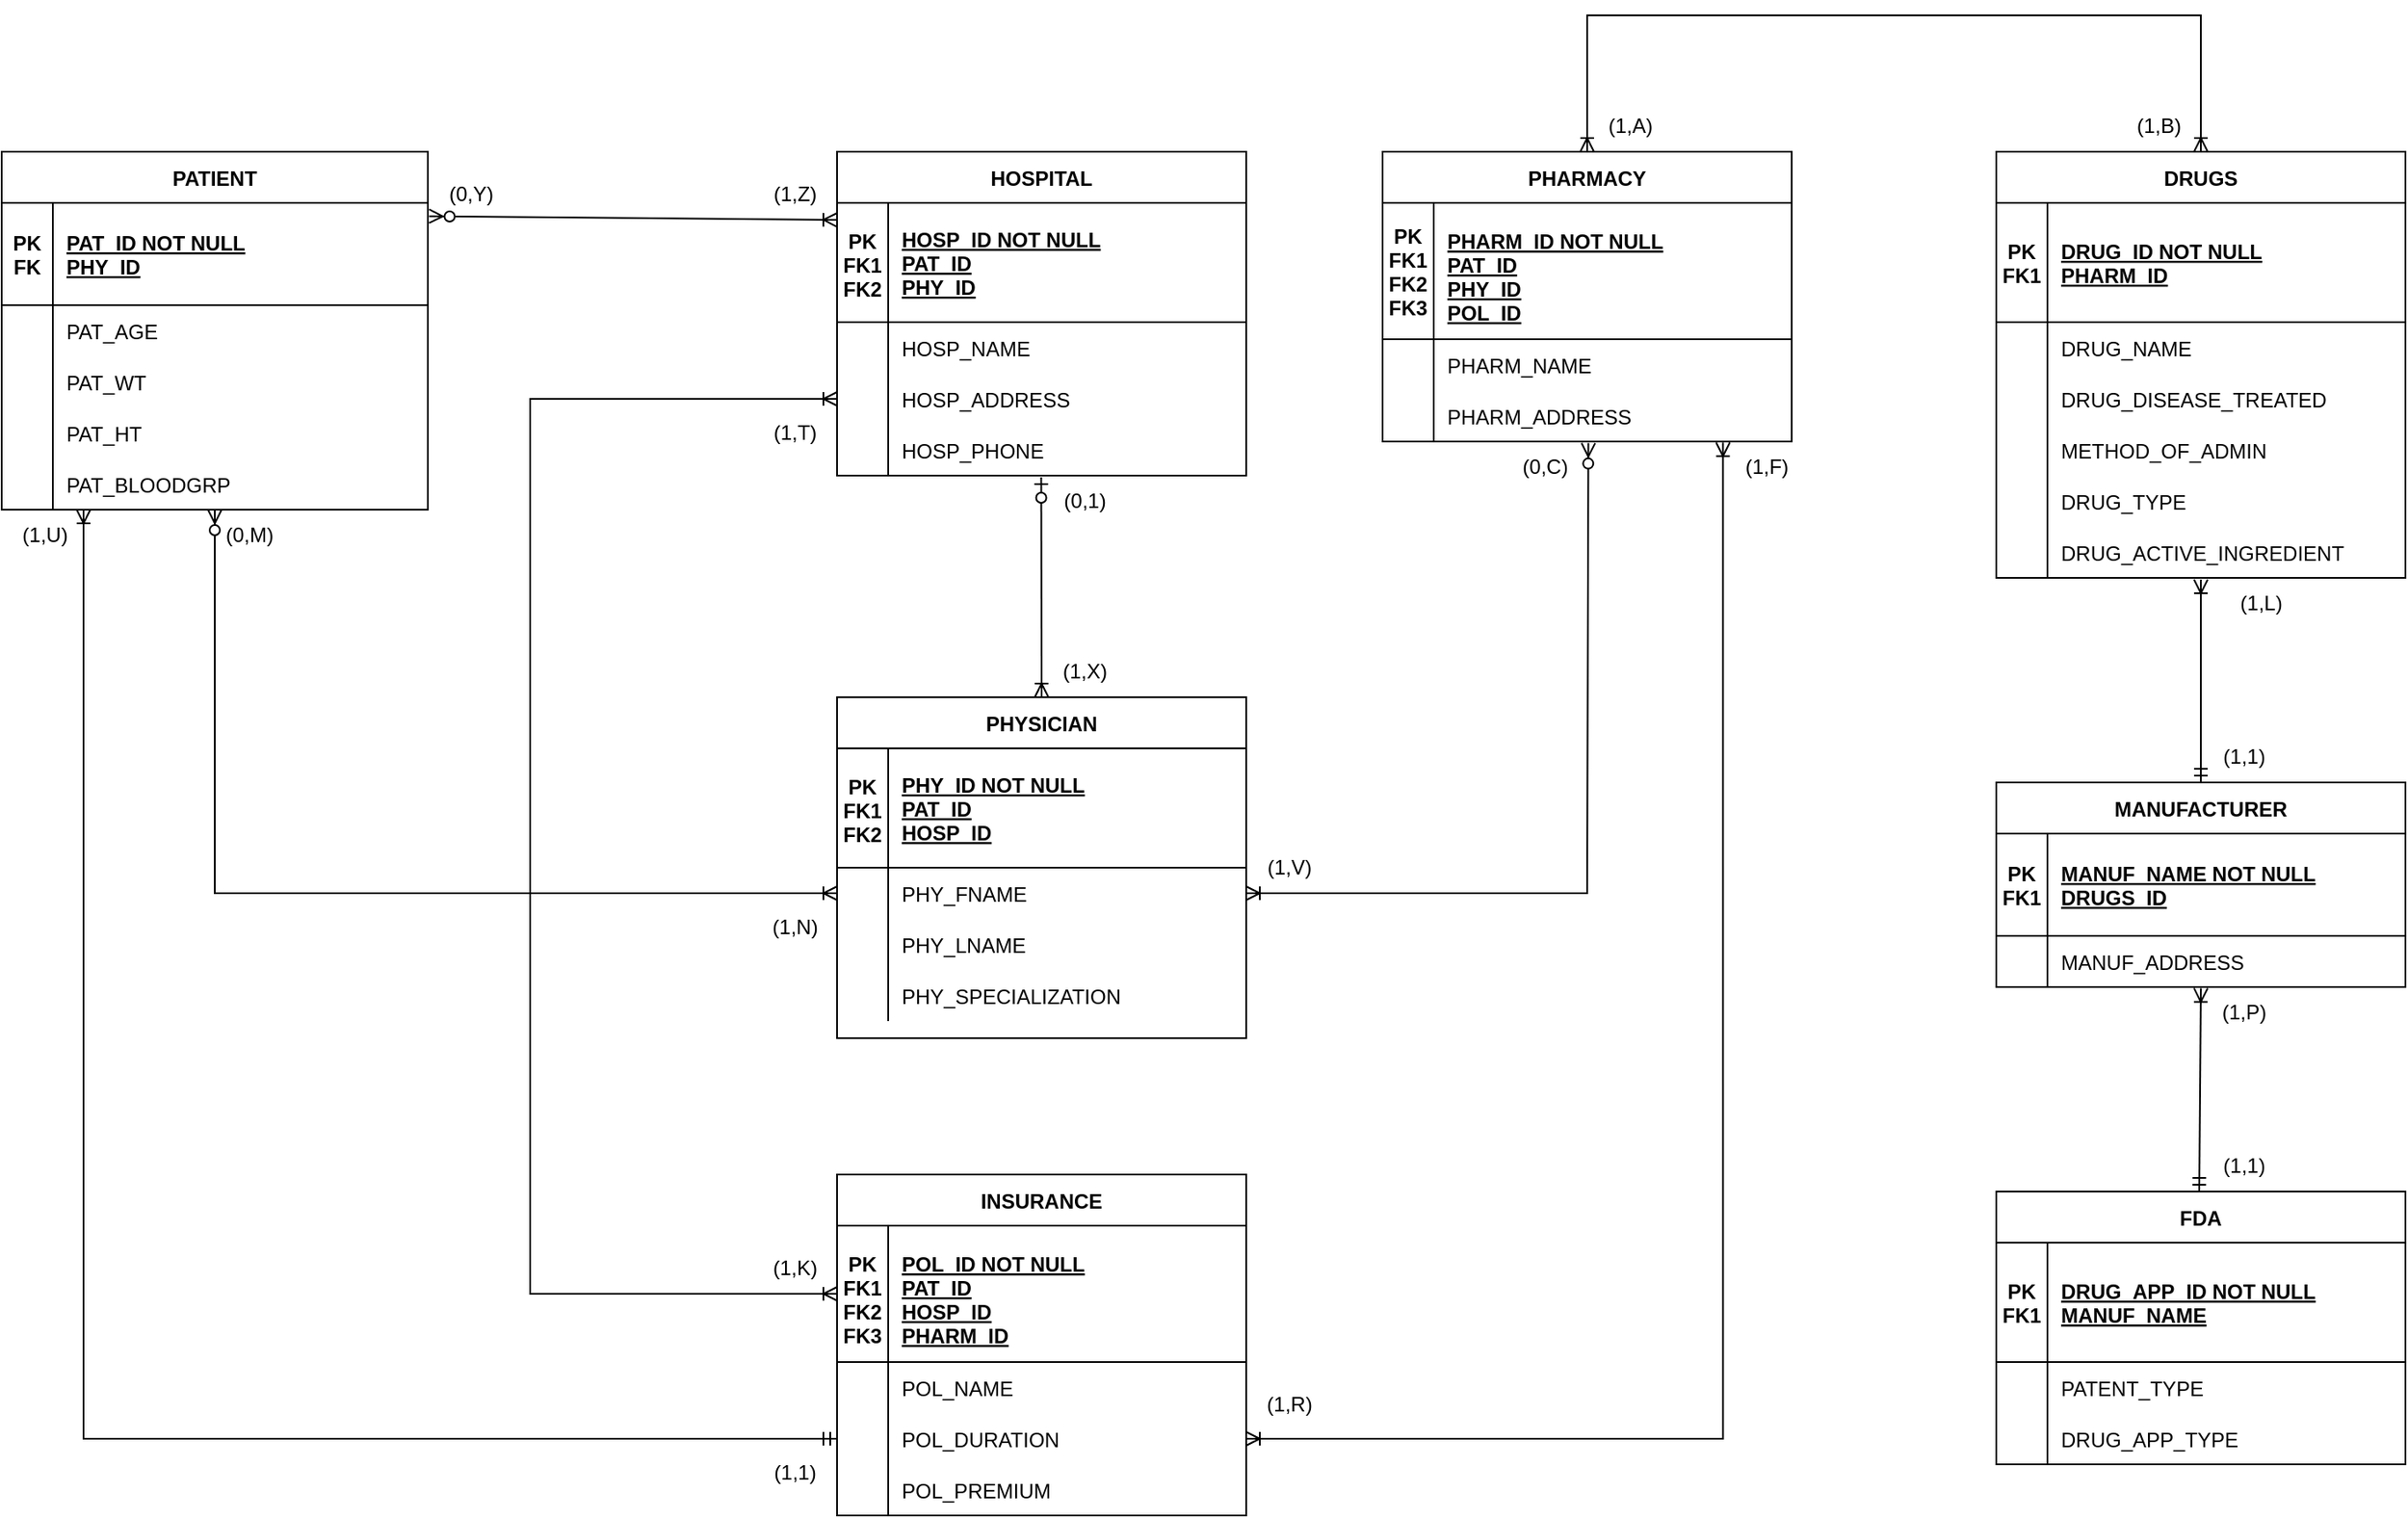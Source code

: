 <mxfile version="20.5.3" type="device"><diagram id="R2lEEEUBdFMjLlhIrx00" name="Page-1"><mxGraphModel dx="907" dy="853" grid="1" gridSize="10" guides="1" tooltips="1" connect="1" arrows="1" fold="1" page="0" pageScale="1" pageWidth="850" pageHeight="1100" math="0" shadow="0" extFonts="Permanent Marker^https://fonts.googleapis.com/css?family=Permanent+Marker"><root><mxCell id="0"/><mxCell id="1" parent="0"/><mxCell id="C-vyLk0tnHw3VtMMgP7b-2" value="PHYSICIAN" style="shape=table;startSize=30;container=1;collapsible=1;childLayout=tableLayout;fixedRows=1;rowLines=0;fontStyle=1;align=center;resizeLast=1;" parent="1" vertex="1"><mxGeometry x="600" y="400" width="240" height="200" as="geometry"/></mxCell><mxCell id="C-vyLk0tnHw3VtMMgP7b-3" value="" style="shape=partialRectangle;collapsible=0;dropTarget=0;pointerEvents=0;fillColor=none;points=[[0,0.5],[1,0.5]];portConstraint=eastwest;top=0;left=0;right=0;bottom=1;" parent="C-vyLk0tnHw3VtMMgP7b-2" vertex="1"><mxGeometry y="30" width="240" height="70" as="geometry"/></mxCell><mxCell id="C-vyLk0tnHw3VtMMgP7b-4" value="&#xA;PK&#xA;FK1&#xA;FK2&#xA;&#xA;" style="shape=partialRectangle;overflow=hidden;connectable=0;fillColor=none;top=0;left=0;bottom=0;right=0;fontStyle=1;" parent="C-vyLk0tnHw3VtMMgP7b-3" vertex="1"><mxGeometry width="30" height="70" as="geometry"><mxRectangle width="30" height="70" as="alternateBounds"/></mxGeometry></mxCell><mxCell id="C-vyLk0tnHw3VtMMgP7b-5" value="PHY_ID NOT NULL&#xA;PAT_ID&#xA;HOSP_ID" style="shape=partialRectangle;overflow=hidden;connectable=0;fillColor=none;top=0;left=0;bottom=0;right=0;align=left;spacingLeft=6;fontStyle=5;" parent="C-vyLk0tnHw3VtMMgP7b-3" vertex="1"><mxGeometry x="30" width="210" height="70" as="geometry"><mxRectangle width="210" height="70" as="alternateBounds"/></mxGeometry></mxCell><mxCell id="C-vyLk0tnHw3VtMMgP7b-6" value="" style="shape=partialRectangle;collapsible=0;dropTarget=0;pointerEvents=0;fillColor=none;points=[[0,0.5],[1,0.5]];portConstraint=eastwest;top=0;left=0;right=0;bottom=0;" parent="C-vyLk0tnHw3VtMMgP7b-2" vertex="1"><mxGeometry y="100" width="240" height="30" as="geometry"/></mxCell><mxCell id="C-vyLk0tnHw3VtMMgP7b-7" value="" style="shape=partialRectangle;overflow=hidden;connectable=0;fillColor=none;top=0;left=0;bottom=0;right=0;" parent="C-vyLk0tnHw3VtMMgP7b-6" vertex="1"><mxGeometry width="30" height="30" as="geometry"><mxRectangle width="30" height="30" as="alternateBounds"/></mxGeometry></mxCell><mxCell id="C-vyLk0tnHw3VtMMgP7b-8" value="PHY_FNAME" style="shape=partialRectangle;overflow=hidden;connectable=0;fillColor=none;top=0;left=0;bottom=0;right=0;align=left;spacingLeft=6;" parent="C-vyLk0tnHw3VtMMgP7b-6" vertex="1"><mxGeometry x="30" width="210" height="30" as="geometry"><mxRectangle width="210" height="30" as="alternateBounds"/></mxGeometry></mxCell><mxCell id="C-vyLk0tnHw3VtMMgP7b-9" value="" style="shape=partialRectangle;collapsible=0;dropTarget=0;pointerEvents=0;fillColor=none;points=[[0,0.5],[1,0.5]];portConstraint=eastwest;top=0;left=0;right=0;bottom=0;" parent="C-vyLk0tnHw3VtMMgP7b-2" vertex="1"><mxGeometry y="130" width="240" height="30" as="geometry"/></mxCell><mxCell id="C-vyLk0tnHw3VtMMgP7b-10" value="" style="shape=partialRectangle;overflow=hidden;connectable=0;fillColor=none;top=0;left=0;bottom=0;right=0;" parent="C-vyLk0tnHw3VtMMgP7b-9" vertex="1"><mxGeometry width="30" height="30" as="geometry"><mxRectangle width="30" height="30" as="alternateBounds"/></mxGeometry></mxCell><mxCell id="C-vyLk0tnHw3VtMMgP7b-11" value="PHY_LNAME" style="shape=partialRectangle;overflow=hidden;connectable=0;fillColor=none;top=0;left=0;bottom=0;right=0;align=left;spacingLeft=6;" parent="C-vyLk0tnHw3VtMMgP7b-9" vertex="1"><mxGeometry x="30" width="210" height="30" as="geometry"><mxRectangle width="210" height="30" as="alternateBounds"/></mxGeometry></mxCell><mxCell id="gRk83hS2BgvdMHqEXosV-10" value="" style="shape=partialRectangle;collapsible=0;dropTarget=0;pointerEvents=0;fillColor=none;points=[[0,0.5],[1,0.5]];portConstraint=eastwest;top=0;left=0;right=0;bottom=0;" parent="C-vyLk0tnHw3VtMMgP7b-2" vertex="1"><mxGeometry y="160" width="240" height="30" as="geometry"/></mxCell><mxCell id="gRk83hS2BgvdMHqEXosV-11" value="" style="shape=partialRectangle;overflow=hidden;connectable=0;fillColor=none;top=0;left=0;bottom=0;right=0;" parent="gRk83hS2BgvdMHqEXosV-10" vertex="1"><mxGeometry width="30" height="30" as="geometry"><mxRectangle width="30" height="30" as="alternateBounds"/></mxGeometry></mxCell><mxCell id="gRk83hS2BgvdMHqEXosV-12" value="PHY_SPECIALIZATION" style="shape=partialRectangle;overflow=hidden;connectable=0;fillColor=none;top=0;left=0;bottom=0;right=0;align=left;spacingLeft=6;" parent="gRk83hS2BgvdMHqEXosV-10" vertex="1"><mxGeometry x="30" width="210" height="30" as="geometry"><mxRectangle width="210" height="30" as="alternateBounds"/></mxGeometry></mxCell><mxCell id="C-vyLk0tnHw3VtMMgP7b-13" value="HOSPITAL" style="shape=table;startSize=30;container=1;collapsible=1;childLayout=tableLayout;fixedRows=1;rowLines=0;fontStyle=1;align=center;resizeLast=1;" parent="1" vertex="1"><mxGeometry x="600" y="80" width="240" height="190" as="geometry"/></mxCell><mxCell id="C-vyLk0tnHw3VtMMgP7b-14" value="" style="shape=partialRectangle;collapsible=0;dropTarget=0;pointerEvents=0;fillColor=none;points=[[0,0.5],[1,0.5]];portConstraint=eastwest;top=0;left=0;right=0;bottom=1;" parent="C-vyLk0tnHw3VtMMgP7b-13" vertex="1"><mxGeometry y="30" width="240" height="70" as="geometry"/></mxCell><mxCell id="C-vyLk0tnHw3VtMMgP7b-15" value="&#xA;PK&#xA;FK1&#xA;FK2&#xA;" style="shape=partialRectangle;overflow=hidden;connectable=0;fillColor=none;top=0;left=0;bottom=0;right=0;fontStyle=1;" parent="C-vyLk0tnHw3VtMMgP7b-14" vertex="1"><mxGeometry width="30" height="70" as="geometry"><mxRectangle width="30" height="70" as="alternateBounds"/></mxGeometry></mxCell><mxCell id="C-vyLk0tnHw3VtMMgP7b-16" value="HOSP_ID NOT NULL&#xA;PAT_ID&#xA;PHY_ID" style="shape=partialRectangle;overflow=hidden;connectable=0;fillColor=none;top=0;left=0;bottom=0;right=0;align=left;spacingLeft=6;fontStyle=5;" parent="C-vyLk0tnHw3VtMMgP7b-14" vertex="1"><mxGeometry x="30" width="210" height="70" as="geometry"><mxRectangle width="210" height="70" as="alternateBounds"/></mxGeometry></mxCell><mxCell id="C-vyLk0tnHw3VtMMgP7b-17" value="" style="shape=partialRectangle;collapsible=0;dropTarget=0;pointerEvents=0;fillColor=none;points=[[0,0.5],[1,0.5]];portConstraint=eastwest;top=0;left=0;right=0;bottom=0;" parent="C-vyLk0tnHw3VtMMgP7b-13" vertex="1"><mxGeometry y="100" width="240" height="30" as="geometry"/></mxCell><mxCell id="C-vyLk0tnHw3VtMMgP7b-18" value="" style="shape=partialRectangle;overflow=hidden;connectable=0;fillColor=none;top=0;left=0;bottom=0;right=0;" parent="C-vyLk0tnHw3VtMMgP7b-17" vertex="1"><mxGeometry width="30" height="30" as="geometry"><mxRectangle width="30" height="30" as="alternateBounds"/></mxGeometry></mxCell><mxCell id="C-vyLk0tnHw3VtMMgP7b-19" value="HOSP_NAME" style="shape=partialRectangle;overflow=hidden;connectable=0;fillColor=none;top=0;left=0;bottom=0;right=0;align=left;spacingLeft=6;" parent="C-vyLk0tnHw3VtMMgP7b-17" vertex="1"><mxGeometry x="30" width="210" height="30" as="geometry"><mxRectangle width="210" height="30" as="alternateBounds"/></mxGeometry></mxCell><mxCell id="C-vyLk0tnHw3VtMMgP7b-20" value="" style="shape=partialRectangle;collapsible=0;dropTarget=0;pointerEvents=0;fillColor=none;points=[[0,0.5],[1,0.5]];portConstraint=eastwest;top=0;left=0;right=0;bottom=0;" parent="C-vyLk0tnHw3VtMMgP7b-13" vertex="1"><mxGeometry y="130" width="240" height="30" as="geometry"/></mxCell><mxCell id="C-vyLk0tnHw3VtMMgP7b-21" value="" style="shape=partialRectangle;overflow=hidden;connectable=0;fillColor=none;top=0;left=0;bottom=0;right=0;" parent="C-vyLk0tnHw3VtMMgP7b-20" vertex="1"><mxGeometry width="30" height="30" as="geometry"><mxRectangle width="30" height="30" as="alternateBounds"/></mxGeometry></mxCell><mxCell id="C-vyLk0tnHw3VtMMgP7b-22" value="HOSP_ADDRESS" style="shape=partialRectangle;overflow=hidden;connectable=0;fillColor=none;top=0;left=0;bottom=0;right=0;align=left;spacingLeft=6;" parent="C-vyLk0tnHw3VtMMgP7b-20" vertex="1"><mxGeometry x="30" width="210" height="30" as="geometry"><mxRectangle width="210" height="30" as="alternateBounds"/></mxGeometry></mxCell><mxCell id="gRk83hS2BgvdMHqEXosV-14" value="" style="shape=partialRectangle;collapsible=0;dropTarget=0;pointerEvents=0;fillColor=none;points=[[0,0.5],[1,0.5]];portConstraint=eastwest;top=0;left=0;right=0;bottom=0;" parent="C-vyLk0tnHw3VtMMgP7b-13" vertex="1"><mxGeometry y="160" width="240" height="30" as="geometry"/></mxCell><mxCell id="gRk83hS2BgvdMHqEXosV-15" value="" style="shape=partialRectangle;overflow=hidden;connectable=0;fillColor=none;top=0;left=0;bottom=0;right=0;" parent="gRk83hS2BgvdMHqEXosV-14" vertex="1"><mxGeometry width="30" height="30" as="geometry"><mxRectangle width="30" height="30" as="alternateBounds"/></mxGeometry></mxCell><mxCell id="gRk83hS2BgvdMHqEXosV-16" value="HOSP_PHONE" style="shape=partialRectangle;overflow=hidden;connectable=0;fillColor=none;top=0;left=0;bottom=0;right=0;align=left;spacingLeft=6;" parent="gRk83hS2BgvdMHqEXosV-14" vertex="1"><mxGeometry x="30" width="210" height="30" as="geometry"><mxRectangle width="210" height="30" as="alternateBounds"/></mxGeometry></mxCell><mxCell id="C-vyLk0tnHw3VtMMgP7b-23" value="PATIENT" style="shape=table;startSize=30;container=1;collapsible=1;childLayout=tableLayout;fixedRows=1;rowLines=0;fontStyle=1;align=center;resizeLast=1;" parent="1" vertex="1"><mxGeometry x="110" y="80" width="250" height="210" as="geometry"/></mxCell><mxCell id="C-vyLk0tnHw3VtMMgP7b-24" value="" style="shape=partialRectangle;collapsible=0;dropTarget=0;pointerEvents=0;fillColor=none;points=[[0,0.5],[1,0.5]];portConstraint=eastwest;top=0;left=0;right=0;bottom=1;" parent="C-vyLk0tnHw3VtMMgP7b-23" vertex="1"><mxGeometry y="30" width="250" height="60" as="geometry"/></mxCell><mxCell id="C-vyLk0tnHw3VtMMgP7b-25" value="&#xA;PK&#xA;FK&#xA;" style="shape=partialRectangle;overflow=hidden;connectable=0;fillColor=none;top=0;left=0;bottom=0;right=0;fontStyle=1;" parent="C-vyLk0tnHw3VtMMgP7b-24" vertex="1"><mxGeometry width="30" height="60" as="geometry"><mxRectangle width="30" height="60" as="alternateBounds"/></mxGeometry></mxCell><mxCell id="C-vyLk0tnHw3VtMMgP7b-26" value="PAT_ID NOT NULL&#xA;PHY_ID" style="shape=partialRectangle;overflow=hidden;connectable=0;fillColor=none;top=0;left=0;bottom=0;right=0;align=left;spacingLeft=6;fontStyle=5;" parent="C-vyLk0tnHw3VtMMgP7b-24" vertex="1"><mxGeometry x="30" width="220" height="60" as="geometry"><mxRectangle width="220" height="60" as="alternateBounds"/></mxGeometry></mxCell><mxCell id="C-vyLk0tnHw3VtMMgP7b-27" value="" style="shape=partialRectangle;collapsible=0;dropTarget=0;pointerEvents=0;fillColor=none;points=[[0,0.5],[1,0.5]];portConstraint=eastwest;top=0;left=0;right=0;bottom=0;" parent="C-vyLk0tnHw3VtMMgP7b-23" vertex="1"><mxGeometry y="90" width="250" height="30" as="geometry"/></mxCell><mxCell id="C-vyLk0tnHw3VtMMgP7b-28" value="" style="shape=partialRectangle;overflow=hidden;connectable=0;fillColor=none;top=0;left=0;bottom=0;right=0;" parent="C-vyLk0tnHw3VtMMgP7b-27" vertex="1"><mxGeometry width="30" height="30" as="geometry"><mxRectangle width="30" height="30" as="alternateBounds"/></mxGeometry></mxCell><mxCell id="C-vyLk0tnHw3VtMMgP7b-29" value="PAT_AGE" style="shape=partialRectangle;overflow=hidden;connectable=0;fillColor=none;top=0;left=0;bottom=0;right=0;align=left;spacingLeft=6;" parent="C-vyLk0tnHw3VtMMgP7b-27" vertex="1"><mxGeometry x="30" width="220" height="30" as="geometry"><mxRectangle width="220" height="30" as="alternateBounds"/></mxGeometry></mxCell><mxCell id="gRk83hS2BgvdMHqEXosV-1" value="" style="shape=partialRectangle;collapsible=0;dropTarget=0;pointerEvents=0;fillColor=none;points=[[0,0.5],[1,0.5]];portConstraint=eastwest;top=0;left=0;right=0;bottom=0;" parent="C-vyLk0tnHw3VtMMgP7b-23" vertex="1"><mxGeometry y="120" width="250" height="30" as="geometry"/></mxCell><mxCell id="gRk83hS2BgvdMHqEXosV-2" value="" style="shape=partialRectangle;overflow=hidden;connectable=0;fillColor=none;top=0;left=0;bottom=0;right=0;" parent="gRk83hS2BgvdMHqEXosV-1" vertex="1"><mxGeometry width="30" height="30" as="geometry"><mxRectangle width="30" height="30" as="alternateBounds"/></mxGeometry></mxCell><mxCell id="gRk83hS2BgvdMHqEXosV-3" value="PAT_WT" style="shape=partialRectangle;overflow=hidden;connectable=0;fillColor=none;top=0;left=0;bottom=0;right=0;align=left;spacingLeft=6;" parent="gRk83hS2BgvdMHqEXosV-1" vertex="1"><mxGeometry x="30" width="220" height="30" as="geometry"><mxRectangle width="220" height="30" as="alternateBounds"/></mxGeometry></mxCell><mxCell id="gRk83hS2BgvdMHqEXosV-4" value="" style="shape=partialRectangle;collapsible=0;dropTarget=0;pointerEvents=0;fillColor=none;points=[[0,0.5],[1,0.5]];portConstraint=eastwest;top=0;left=0;right=0;bottom=0;" parent="C-vyLk0tnHw3VtMMgP7b-23" vertex="1"><mxGeometry y="150" width="250" height="30" as="geometry"/></mxCell><mxCell id="gRk83hS2BgvdMHqEXosV-5" value="" style="shape=partialRectangle;overflow=hidden;connectable=0;fillColor=none;top=0;left=0;bottom=0;right=0;" parent="gRk83hS2BgvdMHqEXosV-4" vertex="1"><mxGeometry width="30" height="30" as="geometry"><mxRectangle width="30" height="30" as="alternateBounds"/></mxGeometry></mxCell><mxCell id="gRk83hS2BgvdMHqEXosV-6" value="PAT_HT" style="shape=partialRectangle;overflow=hidden;connectable=0;fillColor=none;top=0;left=0;bottom=0;right=0;align=left;spacingLeft=6;" parent="gRk83hS2BgvdMHqEXosV-4" vertex="1"><mxGeometry x="30" width="220" height="30" as="geometry"><mxRectangle width="220" height="30" as="alternateBounds"/></mxGeometry></mxCell><mxCell id="gRk83hS2BgvdMHqEXosV-7" value="" style="shape=partialRectangle;collapsible=0;dropTarget=0;pointerEvents=0;fillColor=none;points=[[0,0.5],[1,0.5]];portConstraint=eastwest;top=0;left=0;right=0;bottom=0;" parent="C-vyLk0tnHw3VtMMgP7b-23" vertex="1"><mxGeometry y="180" width="250" height="30" as="geometry"/></mxCell><mxCell id="gRk83hS2BgvdMHqEXosV-8" value="" style="shape=partialRectangle;overflow=hidden;connectable=0;fillColor=none;top=0;left=0;bottom=0;right=0;" parent="gRk83hS2BgvdMHqEXosV-7" vertex="1"><mxGeometry width="30" height="30" as="geometry"><mxRectangle width="30" height="30" as="alternateBounds"/></mxGeometry></mxCell><mxCell id="gRk83hS2BgvdMHqEXosV-9" value="PAT_BLOODGRP" style="shape=partialRectangle;overflow=hidden;connectable=0;fillColor=none;top=0;left=0;bottom=0;right=0;align=left;spacingLeft=6;" parent="gRk83hS2BgvdMHqEXosV-7" vertex="1"><mxGeometry x="30" width="220" height="30" as="geometry"><mxRectangle width="220" height="30" as="alternateBounds"/></mxGeometry></mxCell><mxCell id="gRk83hS2BgvdMHqEXosV-17" value="" style="edgeStyle=orthogonalEdgeStyle;fontSize=12;html=1;endArrow=ERoneToMany;startArrow=ERzeroToMany;rounded=0;entryX=0;entryY=0.5;entryDx=0;entryDy=0;exitX=0.5;exitY=1;exitDx=0;exitDy=0;" parent="1" source="C-vyLk0tnHw3VtMMgP7b-23" target="C-vyLk0tnHw3VtMMgP7b-6" edge="1"><mxGeometry width="100" height="100" relative="1" as="geometry"><mxPoint x="380" y="560" as="sourcePoint"/><mxPoint x="420" y="420" as="targetPoint"/><Array as="points"><mxPoint x="235" y="515"/></Array></mxGeometry></mxCell><mxCell id="gRk83hS2BgvdMHqEXosV-18" value="(0,M)" style="text;html=1;align=center;verticalAlign=middle;resizable=0;points=[];autosize=1;strokeColor=none;fillColor=none;" parent="1" vertex="1"><mxGeometry x="230" y="290" width="50" height="30" as="geometry"/></mxCell><mxCell id="gRk83hS2BgvdMHqEXosV-19" value="(1,N)" style="text;html=1;align=center;verticalAlign=middle;resizable=0;points=[];autosize=1;strokeColor=none;fillColor=none;" parent="1" vertex="1"><mxGeometry x="550" y="520" width="50" height="30" as="geometry"/></mxCell><mxCell id="gRk83hS2BgvdMHqEXosV-21" value="" style="fontSize=12;html=1;endArrow=ERoneToMany;startArrow=ERzeroToOne;rounded=0;entryX=0.5;entryY=0;entryDx=0;entryDy=0;exitX=0.499;exitY=1.033;exitDx=0;exitDy=0;exitPerimeter=0;" parent="1" source="gRk83hS2BgvdMHqEXosV-14" target="C-vyLk0tnHw3VtMMgP7b-2" edge="1"><mxGeometry width="100" height="100" relative="1" as="geometry"><mxPoint x="600" y="290" as="sourcePoint"/><mxPoint x="770" y="290" as="targetPoint"/></mxGeometry></mxCell><mxCell id="gRk83hS2BgvdMHqEXosV-22" value="(0,1)" style="text;html=1;align=center;verticalAlign=middle;resizable=0;points=[];autosize=1;strokeColor=none;fillColor=none;" parent="1" vertex="1"><mxGeometry x="720" y="270" width="50" height="30" as="geometry"/></mxCell><mxCell id="gRk83hS2BgvdMHqEXosV-23" value="(1,X)" style="text;html=1;align=center;verticalAlign=middle;resizable=0;points=[];autosize=1;strokeColor=none;fillColor=none;" parent="1" vertex="1"><mxGeometry x="720" y="370" width="50" height="30" as="geometry"/></mxCell><mxCell id="gRk83hS2BgvdMHqEXosV-24" value="" style="fontSize=12;html=1;endArrow=ERoneToMany;startArrow=ERzeroToMany;rounded=0;exitX=1.003;exitY=0.131;exitDx=0;exitDy=0;entryX=0;entryY=0.143;entryDx=0;entryDy=0;entryPerimeter=0;exitPerimeter=0;" parent="1" source="C-vyLk0tnHw3VtMMgP7b-24" target="C-vyLk0tnHw3VtMMgP7b-14" edge="1"><mxGeometry width="100" height="100" relative="1" as="geometry"><mxPoint x="400" y="60" as="sourcePoint"/><mxPoint x="640" y="390" as="targetPoint"/></mxGeometry></mxCell><mxCell id="gRk83hS2BgvdMHqEXosV-25" value="(0,Y)" style="text;html=1;align=center;verticalAlign=middle;resizable=0;points=[];autosize=1;strokeColor=none;fillColor=none;" parent="1" vertex="1"><mxGeometry x="360" y="90" width="50" height="30" as="geometry"/></mxCell><mxCell id="gRk83hS2BgvdMHqEXosV-26" value="(1,Z)" style="text;html=1;align=center;verticalAlign=middle;resizable=0;points=[];autosize=1;strokeColor=none;fillColor=none;" parent="1" vertex="1"><mxGeometry x="550" y="90" width="50" height="30" as="geometry"/></mxCell><mxCell id="gRk83hS2BgvdMHqEXosV-30" value="PHARMACY" style="shape=table;startSize=30;container=1;collapsible=1;childLayout=tableLayout;fixedRows=1;rowLines=0;fontStyle=1;align=center;resizeLast=1;" parent="1" vertex="1"><mxGeometry x="920" y="80" width="240" height="170" as="geometry"/></mxCell><mxCell id="gRk83hS2BgvdMHqEXosV-31" value="" style="shape=partialRectangle;collapsible=0;dropTarget=0;pointerEvents=0;fillColor=none;points=[[0,0.5],[1,0.5]];portConstraint=eastwest;top=0;left=0;right=0;bottom=1;" parent="gRk83hS2BgvdMHqEXosV-30" vertex="1"><mxGeometry y="30" width="240" height="80" as="geometry"/></mxCell><mxCell id="gRk83hS2BgvdMHqEXosV-32" value="PK&#xA;FK1&#xA;FK2&#xA;FK3" style="shape=partialRectangle;overflow=hidden;connectable=0;fillColor=none;top=0;left=0;bottom=0;right=0;fontStyle=1;" parent="gRk83hS2BgvdMHqEXosV-31" vertex="1"><mxGeometry width="30" height="80" as="geometry"><mxRectangle width="30" height="80" as="alternateBounds"/></mxGeometry></mxCell><mxCell id="gRk83hS2BgvdMHqEXosV-33" value="&#xA;PHARM_ID NOT NULL&#xA;PAT_ID&#xA;PHY_ID&#xA;POL_ID&#xA;" style="shape=partialRectangle;overflow=hidden;connectable=0;fillColor=none;top=0;left=0;bottom=0;right=0;align=left;spacingLeft=6;fontStyle=5;" parent="gRk83hS2BgvdMHqEXosV-31" vertex="1"><mxGeometry x="30" width="210" height="80" as="geometry"><mxRectangle width="210" height="80" as="alternateBounds"/></mxGeometry></mxCell><mxCell id="gRk83hS2BgvdMHqEXosV-34" value="" style="shape=partialRectangle;collapsible=0;dropTarget=0;pointerEvents=0;fillColor=none;points=[[0,0.5],[1,0.5]];portConstraint=eastwest;top=0;left=0;right=0;bottom=0;" parent="gRk83hS2BgvdMHqEXosV-30" vertex="1"><mxGeometry y="110" width="240" height="30" as="geometry"/></mxCell><mxCell id="gRk83hS2BgvdMHqEXosV-35" value="" style="shape=partialRectangle;overflow=hidden;connectable=0;fillColor=none;top=0;left=0;bottom=0;right=0;" parent="gRk83hS2BgvdMHqEXosV-34" vertex="1"><mxGeometry width="30" height="30" as="geometry"><mxRectangle width="30" height="30" as="alternateBounds"/></mxGeometry></mxCell><mxCell id="gRk83hS2BgvdMHqEXosV-36" value="PHARM_NAME" style="shape=partialRectangle;overflow=hidden;connectable=0;fillColor=none;top=0;left=0;bottom=0;right=0;align=left;spacingLeft=6;" parent="gRk83hS2BgvdMHqEXosV-34" vertex="1"><mxGeometry x="30" width="210" height="30" as="geometry"><mxRectangle width="210" height="30" as="alternateBounds"/></mxGeometry></mxCell><mxCell id="gRk83hS2BgvdMHqEXosV-37" value="" style="shape=partialRectangle;collapsible=0;dropTarget=0;pointerEvents=0;fillColor=none;points=[[0,0.5],[1,0.5]];portConstraint=eastwest;top=0;left=0;right=0;bottom=0;" parent="gRk83hS2BgvdMHqEXosV-30" vertex="1"><mxGeometry y="140" width="240" height="30" as="geometry"/></mxCell><mxCell id="gRk83hS2BgvdMHqEXosV-38" value="" style="shape=partialRectangle;overflow=hidden;connectable=0;fillColor=none;top=0;left=0;bottom=0;right=0;" parent="gRk83hS2BgvdMHqEXosV-37" vertex="1"><mxGeometry width="30" height="30" as="geometry"><mxRectangle width="30" height="30" as="alternateBounds"/></mxGeometry></mxCell><mxCell id="gRk83hS2BgvdMHqEXosV-39" value="PHARM_ADDRESS" style="shape=partialRectangle;overflow=hidden;connectable=0;fillColor=none;top=0;left=0;bottom=0;right=0;align=left;spacingLeft=6;" parent="gRk83hS2BgvdMHqEXosV-37" vertex="1"><mxGeometry x="30" width="210" height="30" as="geometry"><mxRectangle width="210" height="30" as="alternateBounds"/></mxGeometry></mxCell><mxCell id="gRk83hS2BgvdMHqEXosV-45" value="" style="fontSize=12;html=1;endArrow=ERoneToMany;startArrow=ERzeroToMany;rounded=0;edgeStyle=orthogonalEdgeStyle;exitX=0.503;exitY=1.031;exitDx=0;exitDy=0;exitPerimeter=0;" parent="1" source="gRk83hS2BgvdMHqEXosV-37" target="C-vyLk0tnHw3VtMMgP7b-6" edge="1"><mxGeometry width="100" height="100" relative="1" as="geometry"><mxPoint x="1020" y="320" as="sourcePoint"/><mxPoint x="1160" y="500" as="targetPoint"/><Array as="points"><mxPoint x="1041" y="254"/><mxPoint x="1040" y="254"/><mxPoint x="1040" y="515"/></Array></mxGeometry></mxCell><mxCell id="gRk83hS2BgvdMHqEXosV-46" value="DRUGS" style="shape=table;startSize=30;container=1;collapsible=1;childLayout=tableLayout;fixedRows=1;rowLines=0;fontStyle=1;align=center;resizeLast=1;" parent="1" vertex="1"><mxGeometry x="1280" y="80" width="240" height="250" as="geometry"/></mxCell><mxCell id="gRk83hS2BgvdMHqEXosV-47" value="" style="shape=partialRectangle;collapsible=0;dropTarget=0;pointerEvents=0;fillColor=none;points=[[0,0.5],[1,0.5]];portConstraint=eastwest;top=0;left=0;right=0;bottom=1;" parent="gRk83hS2BgvdMHqEXosV-46" vertex="1"><mxGeometry y="30" width="240" height="70" as="geometry"/></mxCell><mxCell id="gRk83hS2BgvdMHqEXosV-48" value="PK&#xA;FK1" style="shape=partialRectangle;overflow=hidden;connectable=0;fillColor=none;top=0;left=0;bottom=0;right=0;fontStyle=1;" parent="gRk83hS2BgvdMHqEXosV-47" vertex="1"><mxGeometry width="30" height="70" as="geometry"><mxRectangle width="30" height="70" as="alternateBounds"/></mxGeometry></mxCell><mxCell id="gRk83hS2BgvdMHqEXosV-49" value="DRUG_ID NOT NULL&#xA;PHARM_ID" style="shape=partialRectangle;overflow=hidden;connectable=0;fillColor=none;top=0;left=0;bottom=0;right=0;align=left;spacingLeft=6;fontStyle=5;" parent="gRk83hS2BgvdMHqEXosV-47" vertex="1"><mxGeometry x="30" width="210" height="70" as="geometry"><mxRectangle width="210" height="70" as="alternateBounds"/></mxGeometry></mxCell><mxCell id="gRk83hS2BgvdMHqEXosV-50" value="" style="shape=partialRectangle;collapsible=0;dropTarget=0;pointerEvents=0;fillColor=none;points=[[0,0.5],[1,0.5]];portConstraint=eastwest;top=0;left=0;right=0;bottom=0;" parent="gRk83hS2BgvdMHqEXosV-46" vertex="1"><mxGeometry y="100" width="240" height="30" as="geometry"/></mxCell><mxCell id="gRk83hS2BgvdMHqEXosV-51" value="" style="shape=partialRectangle;overflow=hidden;connectable=0;fillColor=none;top=0;left=0;bottom=0;right=0;" parent="gRk83hS2BgvdMHqEXosV-50" vertex="1"><mxGeometry width="30" height="30" as="geometry"><mxRectangle width="30" height="30" as="alternateBounds"/></mxGeometry></mxCell><mxCell id="gRk83hS2BgvdMHqEXosV-52" value="DRUG_NAME" style="shape=partialRectangle;overflow=hidden;connectable=0;fillColor=none;top=0;left=0;bottom=0;right=0;align=left;spacingLeft=6;" parent="gRk83hS2BgvdMHqEXosV-50" vertex="1"><mxGeometry x="30" width="210" height="30" as="geometry"><mxRectangle width="210" height="30" as="alternateBounds"/></mxGeometry></mxCell><mxCell id="gRk83hS2BgvdMHqEXosV-53" value="" style="shape=partialRectangle;collapsible=0;dropTarget=0;pointerEvents=0;fillColor=none;points=[[0,0.5],[1,0.5]];portConstraint=eastwest;top=0;left=0;right=0;bottom=0;" parent="gRk83hS2BgvdMHqEXosV-46" vertex="1"><mxGeometry y="130" width="240" height="30" as="geometry"/></mxCell><mxCell id="gRk83hS2BgvdMHqEXosV-54" value="" style="shape=partialRectangle;overflow=hidden;connectable=0;fillColor=none;top=0;left=0;bottom=0;right=0;" parent="gRk83hS2BgvdMHqEXosV-53" vertex="1"><mxGeometry width="30" height="30" as="geometry"><mxRectangle width="30" height="30" as="alternateBounds"/></mxGeometry></mxCell><mxCell id="gRk83hS2BgvdMHqEXosV-55" value="DRUG_DISEASE_TREATED" style="shape=partialRectangle;overflow=hidden;connectable=0;fillColor=none;top=0;left=0;bottom=0;right=0;align=left;spacingLeft=6;" parent="gRk83hS2BgvdMHqEXosV-53" vertex="1"><mxGeometry x="30" width="210" height="30" as="geometry"><mxRectangle width="210" height="30" as="alternateBounds"/></mxGeometry></mxCell><mxCell id="Lo6Yuoh3aPgxVqb3EkDR-1" value="" style="shape=partialRectangle;collapsible=0;dropTarget=0;pointerEvents=0;fillColor=none;points=[[0,0.5],[1,0.5]];portConstraint=eastwest;top=0;left=0;right=0;bottom=0;" parent="gRk83hS2BgvdMHqEXosV-46" vertex="1"><mxGeometry y="160" width="240" height="30" as="geometry"/></mxCell><mxCell id="Lo6Yuoh3aPgxVqb3EkDR-2" value="" style="shape=partialRectangle;overflow=hidden;connectable=0;fillColor=none;top=0;left=0;bottom=0;right=0;" parent="Lo6Yuoh3aPgxVqb3EkDR-1" vertex="1"><mxGeometry width="30" height="30" as="geometry"><mxRectangle width="30" height="30" as="alternateBounds"/></mxGeometry></mxCell><mxCell id="Lo6Yuoh3aPgxVqb3EkDR-3" value="METHOD_OF_ADMIN" style="shape=partialRectangle;overflow=hidden;connectable=0;fillColor=none;top=0;left=0;bottom=0;right=0;align=left;spacingLeft=6;" parent="Lo6Yuoh3aPgxVqb3EkDR-1" vertex="1"><mxGeometry x="30" width="210" height="30" as="geometry"><mxRectangle width="210" height="30" as="alternateBounds"/></mxGeometry></mxCell><mxCell id="Lo6Yuoh3aPgxVqb3EkDR-4" value="" style="shape=partialRectangle;collapsible=0;dropTarget=0;pointerEvents=0;fillColor=none;points=[[0,0.5],[1,0.5]];portConstraint=eastwest;top=0;left=0;right=0;bottom=0;" parent="gRk83hS2BgvdMHqEXosV-46" vertex="1"><mxGeometry y="190" width="240" height="30" as="geometry"/></mxCell><mxCell id="Lo6Yuoh3aPgxVqb3EkDR-5" value="" style="shape=partialRectangle;overflow=hidden;connectable=0;fillColor=none;top=0;left=0;bottom=0;right=0;" parent="Lo6Yuoh3aPgxVqb3EkDR-4" vertex="1"><mxGeometry width="30" height="30" as="geometry"><mxRectangle width="30" height="30" as="alternateBounds"/></mxGeometry></mxCell><mxCell id="Lo6Yuoh3aPgxVqb3EkDR-6" value="DRUG_TYPE" style="shape=partialRectangle;overflow=hidden;connectable=0;fillColor=none;top=0;left=0;bottom=0;right=0;align=left;spacingLeft=6;" parent="Lo6Yuoh3aPgxVqb3EkDR-4" vertex="1"><mxGeometry x="30" width="210" height="30" as="geometry"><mxRectangle width="210" height="30" as="alternateBounds"/></mxGeometry></mxCell><mxCell id="Lo6Yuoh3aPgxVqb3EkDR-7" value="" style="shape=partialRectangle;collapsible=0;dropTarget=0;pointerEvents=0;fillColor=none;points=[[0,0.5],[1,0.5]];portConstraint=eastwest;top=0;left=0;right=0;bottom=0;" parent="gRk83hS2BgvdMHqEXosV-46" vertex="1"><mxGeometry y="220" width="240" height="30" as="geometry"/></mxCell><mxCell id="Lo6Yuoh3aPgxVqb3EkDR-8" value="" style="shape=partialRectangle;overflow=hidden;connectable=0;fillColor=none;top=0;left=0;bottom=0;right=0;" parent="Lo6Yuoh3aPgxVqb3EkDR-7" vertex="1"><mxGeometry width="30" height="30" as="geometry"><mxRectangle width="30" height="30" as="alternateBounds"/></mxGeometry></mxCell><mxCell id="Lo6Yuoh3aPgxVqb3EkDR-9" value="DRUG_ACTIVE_INGREDIENT" style="shape=partialRectangle;overflow=hidden;connectable=0;fillColor=none;top=0;left=0;bottom=0;right=0;align=left;spacingLeft=6;" parent="Lo6Yuoh3aPgxVqb3EkDR-7" vertex="1"><mxGeometry x="30" width="210" height="30" as="geometry"><mxRectangle width="210" height="30" as="alternateBounds"/></mxGeometry></mxCell><mxCell id="gRk83hS2BgvdMHqEXosV-57" value="" style="edgeStyle=orthogonalEdgeStyle;fontSize=12;html=1;endArrow=ERoneToMany;startArrow=ERoneToMany;rounded=0;exitX=0.5;exitY=0;exitDx=0;exitDy=0;entryX=0.5;entryY=0;entryDx=0;entryDy=0;" parent="1" source="gRk83hS2BgvdMHqEXosV-30" target="gRk83hS2BgvdMHqEXosV-46" edge="1"><mxGeometry width="100" height="100" relative="1" as="geometry"><mxPoint x="1210" y="20" as="sourcePoint"/><mxPoint x="1310" y="-80" as="targetPoint"/><Array as="points"><mxPoint x="1040"/><mxPoint x="1400"/></Array></mxGeometry></mxCell><mxCell id="gRk83hS2BgvdMHqEXosV-58" value="(0,C)" style="text;html=1;align=center;verticalAlign=middle;resizable=0;points=[];autosize=1;strokeColor=none;fillColor=none;" parent="1" vertex="1"><mxGeometry x="990" y="250" width="50" height="30" as="geometry"/></mxCell><mxCell id="gRk83hS2BgvdMHqEXosV-60" value="(1,V)" style="text;html=1;align=center;verticalAlign=middle;resizable=0;points=[];autosize=1;strokeColor=none;fillColor=none;" parent="1" vertex="1"><mxGeometry x="840" y="485" width="50" height="30" as="geometry"/></mxCell><mxCell id="gRk83hS2BgvdMHqEXosV-61" value="(1,A)" style="text;html=1;align=center;verticalAlign=middle;resizable=0;points=[];autosize=1;strokeColor=none;fillColor=none;" parent="1" vertex="1"><mxGeometry x="1040" y="50" width="50" height="30" as="geometry"/></mxCell><mxCell id="gRk83hS2BgvdMHqEXosV-62" value="(1,B)" style="text;html=1;align=center;verticalAlign=middle;resizable=0;points=[];autosize=1;strokeColor=none;fillColor=none;" parent="1" vertex="1"><mxGeometry x="1350" y="50" width="50" height="30" as="geometry"/></mxCell><mxCell id="gRk83hS2BgvdMHqEXosV-63" value="MANUFACTURER" style="shape=table;startSize=30;container=1;collapsible=1;childLayout=tableLayout;fixedRows=1;rowLines=0;fontStyle=1;align=center;resizeLast=1;" parent="1" vertex="1"><mxGeometry x="1280" y="450" width="240" height="120" as="geometry"/></mxCell><mxCell id="gRk83hS2BgvdMHqEXosV-64" value="" style="shape=partialRectangle;collapsible=0;dropTarget=0;pointerEvents=0;fillColor=none;points=[[0,0.5],[1,0.5]];portConstraint=eastwest;top=0;left=0;right=0;bottom=1;" parent="gRk83hS2BgvdMHqEXosV-63" vertex="1"><mxGeometry y="30" width="240" height="60" as="geometry"/></mxCell><mxCell id="gRk83hS2BgvdMHqEXosV-65" value="PK&#xA;FK1" style="shape=partialRectangle;overflow=hidden;connectable=0;fillColor=none;top=0;left=0;bottom=0;right=0;fontStyle=1;" parent="gRk83hS2BgvdMHqEXosV-64" vertex="1"><mxGeometry width="30" height="60" as="geometry"><mxRectangle width="30" height="60" as="alternateBounds"/></mxGeometry></mxCell><mxCell id="gRk83hS2BgvdMHqEXosV-66" value="MANUF_NAME NOT NULL&#xA;DRUGS_ID" style="shape=partialRectangle;overflow=hidden;connectable=0;fillColor=none;top=0;left=0;bottom=0;right=0;align=left;spacingLeft=6;fontStyle=5;" parent="gRk83hS2BgvdMHqEXosV-64" vertex="1"><mxGeometry x="30" width="210" height="60" as="geometry"><mxRectangle width="210" height="60" as="alternateBounds"/></mxGeometry></mxCell><mxCell id="gRk83hS2BgvdMHqEXosV-70" value="" style="shape=partialRectangle;collapsible=0;dropTarget=0;pointerEvents=0;fillColor=none;points=[[0,0.5],[1,0.5]];portConstraint=eastwest;top=0;left=0;right=0;bottom=0;" parent="gRk83hS2BgvdMHqEXosV-63" vertex="1"><mxGeometry y="90" width="240" height="30" as="geometry"/></mxCell><mxCell id="gRk83hS2BgvdMHqEXosV-71" value="" style="shape=partialRectangle;overflow=hidden;connectable=0;fillColor=none;top=0;left=0;bottom=0;right=0;" parent="gRk83hS2BgvdMHqEXosV-70" vertex="1"><mxGeometry width="30" height="30" as="geometry"><mxRectangle width="30" height="30" as="alternateBounds"/></mxGeometry></mxCell><mxCell id="gRk83hS2BgvdMHqEXosV-72" value="MANUF_ADDRESS" style="shape=partialRectangle;overflow=hidden;connectable=0;fillColor=none;top=0;left=0;bottom=0;right=0;align=left;spacingLeft=6;" parent="gRk83hS2BgvdMHqEXosV-70" vertex="1"><mxGeometry x="30" width="210" height="30" as="geometry"><mxRectangle width="210" height="30" as="alternateBounds"/></mxGeometry></mxCell><mxCell id="gRk83hS2BgvdMHqEXosV-73" value="" style="fontSize=12;html=1;endArrow=ERoneToMany;startArrow=ERmandOne;rounded=0;exitX=0.5;exitY=0;exitDx=0;exitDy=0;entryX=0.5;entryY=1.033;entryDx=0;entryDy=0;entryPerimeter=0;" parent="1" source="gRk83hS2BgvdMHqEXosV-63" target="Lo6Yuoh3aPgxVqb3EkDR-7" edge="1"><mxGeometry width="100" height="100" relative="1" as="geometry"><mxPoint x="1120" y="410" as="sourcePoint"/><mxPoint x="1410" y="370" as="targetPoint"/></mxGeometry></mxCell><mxCell id="gRk83hS2BgvdMHqEXosV-74" value="FDA" style="shape=table;startSize=30;container=1;collapsible=1;childLayout=tableLayout;fixedRows=1;rowLines=0;fontStyle=1;align=center;resizeLast=1;" parent="1" vertex="1"><mxGeometry x="1280" y="690" width="240" height="160" as="geometry"/></mxCell><mxCell id="gRk83hS2BgvdMHqEXosV-75" value="" style="shape=partialRectangle;collapsible=0;dropTarget=0;pointerEvents=0;fillColor=none;points=[[0,0.5],[1,0.5]];portConstraint=eastwest;top=0;left=0;right=0;bottom=1;" parent="gRk83hS2BgvdMHqEXosV-74" vertex="1"><mxGeometry y="30" width="240" height="70" as="geometry"/></mxCell><mxCell id="gRk83hS2BgvdMHqEXosV-76" value="PK&#xA;FK1" style="shape=partialRectangle;overflow=hidden;connectable=0;fillColor=none;top=0;left=0;bottom=0;right=0;fontStyle=1;" parent="gRk83hS2BgvdMHqEXosV-75" vertex="1"><mxGeometry width="30" height="70" as="geometry"><mxRectangle width="30" height="70" as="alternateBounds"/></mxGeometry></mxCell><mxCell id="gRk83hS2BgvdMHqEXosV-77" value="DRUG_APP_ID NOT NULL&#xA;MANUF_NAME" style="shape=partialRectangle;overflow=hidden;connectable=0;fillColor=none;top=0;left=0;bottom=0;right=0;align=left;spacingLeft=6;fontStyle=5;" parent="gRk83hS2BgvdMHqEXosV-75" vertex="1"><mxGeometry x="30" width="210" height="70" as="geometry"><mxRectangle width="210" height="70" as="alternateBounds"/></mxGeometry></mxCell><mxCell id="gRk83hS2BgvdMHqEXosV-78" value="" style="shape=partialRectangle;collapsible=0;dropTarget=0;pointerEvents=0;fillColor=none;points=[[0,0.5],[1,0.5]];portConstraint=eastwest;top=0;left=0;right=0;bottom=0;" parent="gRk83hS2BgvdMHqEXosV-74" vertex="1"><mxGeometry y="100" width="240" height="30" as="geometry"/></mxCell><mxCell id="gRk83hS2BgvdMHqEXosV-79" value="" style="shape=partialRectangle;overflow=hidden;connectable=0;fillColor=none;top=0;left=0;bottom=0;right=0;" parent="gRk83hS2BgvdMHqEXosV-78" vertex="1"><mxGeometry width="30" height="30" as="geometry"><mxRectangle width="30" height="30" as="alternateBounds"/></mxGeometry></mxCell><mxCell id="gRk83hS2BgvdMHqEXosV-80" value="PATENT_TYPE" style="shape=partialRectangle;overflow=hidden;connectable=0;fillColor=none;top=0;left=0;bottom=0;right=0;align=left;spacingLeft=6;" parent="gRk83hS2BgvdMHqEXosV-78" vertex="1"><mxGeometry x="30" width="210" height="30" as="geometry"><mxRectangle width="210" height="30" as="alternateBounds"/></mxGeometry></mxCell><mxCell id="gRk83hS2BgvdMHqEXosV-81" value="" style="shape=partialRectangle;collapsible=0;dropTarget=0;pointerEvents=0;fillColor=none;points=[[0,0.5],[1,0.5]];portConstraint=eastwest;top=0;left=0;right=0;bottom=0;" parent="gRk83hS2BgvdMHqEXosV-74" vertex="1"><mxGeometry y="130" width="240" height="30" as="geometry"/></mxCell><mxCell id="gRk83hS2BgvdMHqEXosV-82" value="" style="shape=partialRectangle;overflow=hidden;connectable=0;fillColor=none;top=0;left=0;bottom=0;right=0;" parent="gRk83hS2BgvdMHqEXosV-81" vertex="1"><mxGeometry width="30" height="30" as="geometry"><mxRectangle width="30" height="30" as="alternateBounds"/></mxGeometry></mxCell><mxCell id="gRk83hS2BgvdMHqEXosV-83" value="DRUG_APP_TYPE" style="shape=partialRectangle;overflow=hidden;connectable=0;fillColor=none;top=0;left=0;bottom=0;right=0;align=left;spacingLeft=6;" parent="gRk83hS2BgvdMHqEXosV-81" vertex="1"><mxGeometry x="30" width="210" height="30" as="geometry"><mxRectangle width="210" height="30" as="alternateBounds"/></mxGeometry></mxCell><mxCell id="gRk83hS2BgvdMHqEXosV-84" value="" style="fontSize=12;html=1;endArrow=ERoneToMany;startArrow=ERmandOne;rounded=0;entryX=0.504;entryY=1.024;entryDx=0;entryDy=0;entryPerimeter=0;exitX=0.5;exitY=0;exitDx=0;exitDy=0;" parent="1" edge="1"><mxGeometry width="100" height="100" relative="1" as="geometry"><mxPoint x="1399.04" y="690" as="sourcePoint"/><mxPoint x="1400" y="570.72" as="targetPoint"/></mxGeometry></mxCell><mxCell id="gRk83hS2BgvdMHqEXosV-85" value="(1,L)" style="text;html=1;align=center;verticalAlign=middle;resizable=0;points=[];autosize=1;strokeColor=none;fillColor=none;" parent="1" vertex="1"><mxGeometry x="1410" y="330" width="50" height="30" as="geometry"/></mxCell><mxCell id="gRk83hS2BgvdMHqEXosV-86" value="(1,1)" style="text;html=1;align=center;verticalAlign=middle;resizable=0;points=[];autosize=1;strokeColor=none;fillColor=none;" parent="1" vertex="1"><mxGeometry x="1400" y="420" width="50" height="30" as="geometry"/></mxCell><mxCell id="gRk83hS2BgvdMHqEXosV-87" value="(1,P)" style="text;html=1;align=center;verticalAlign=middle;resizable=0;points=[];autosize=1;strokeColor=none;fillColor=none;" parent="1" vertex="1"><mxGeometry x="1400" y="570" width="50" height="30" as="geometry"/></mxCell><mxCell id="gRk83hS2BgvdMHqEXosV-88" value="(1,1)" style="text;html=1;align=center;verticalAlign=middle;resizable=0;points=[];autosize=1;strokeColor=none;fillColor=none;" parent="1" vertex="1"><mxGeometry x="1400" y="660" width="50" height="30" as="geometry"/></mxCell><mxCell id="gRk83hS2BgvdMHqEXosV-89" value="INSURANCE" style="shape=table;startSize=30;container=1;collapsible=1;childLayout=tableLayout;fixedRows=1;rowLines=0;fontStyle=1;align=center;resizeLast=1;" parent="1" vertex="1"><mxGeometry x="600" y="680" width="240" height="200" as="geometry"/></mxCell><mxCell id="gRk83hS2BgvdMHqEXosV-90" value="" style="shape=partialRectangle;collapsible=0;dropTarget=0;pointerEvents=0;fillColor=none;points=[[0,0.5],[1,0.5]];portConstraint=eastwest;top=0;left=0;right=0;bottom=1;" parent="gRk83hS2BgvdMHqEXosV-89" vertex="1"><mxGeometry y="30" width="240" height="80" as="geometry"/></mxCell><mxCell id="gRk83hS2BgvdMHqEXosV-91" value="&#xA;PK&#xA;FK1&#xA;FK2&#xA;FK3&#xA;&#xA;&#xA;" style="shape=partialRectangle;overflow=hidden;connectable=0;fillColor=none;top=0;left=0;bottom=0;right=0;fontStyle=1;" parent="gRk83hS2BgvdMHqEXosV-90" vertex="1"><mxGeometry width="30" height="80" as="geometry"><mxRectangle width="30" height="80" as="alternateBounds"/></mxGeometry></mxCell><mxCell id="gRk83hS2BgvdMHqEXosV-92" value="&#xA;POL_ID NOT NULL&#xA;PAT_ID&#xA;HOSP_ID&#xA;PHARM_ID&#xA;" style="shape=partialRectangle;overflow=hidden;connectable=0;fillColor=none;top=0;left=0;bottom=0;right=0;align=left;spacingLeft=6;fontStyle=5;" parent="gRk83hS2BgvdMHqEXosV-90" vertex="1"><mxGeometry x="30" width="210" height="80" as="geometry"><mxRectangle width="210" height="80" as="alternateBounds"/></mxGeometry></mxCell><mxCell id="gRk83hS2BgvdMHqEXosV-93" value="" style="shape=partialRectangle;collapsible=0;dropTarget=0;pointerEvents=0;fillColor=none;points=[[0,0.5],[1,0.5]];portConstraint=eastwest;top=0;left=0;right=0;bottom=0;" parent="gRk83hS2BgvdMHqEXosV-89" vertex="1"><mxGeometry y="110" width="240" height="30" as="geometry"/></mxCell><mxCell id="gRk83hS2BgvdMHqEXosV-94" value="" style="shape=partialRectangle;overflow=hidden;connectable=0;fillColor=none;top=0;left=0;bottom=0;right=0;" parent="gRk83hS2BgvdMHqEXosV-93" vertex="1"><mxGeometry width="30" height="30" as="geometry"><mxRectangle width="30" height="30" as="alternateBounds"/></mxGeometry></mxCell><mxCell id="gRk83hS2BgvdMHqEXosV-95" value="POL_NAME" style="shape=partialRectangle;overflow=hidden;connectable=0;fillColor=none;top=0;left=0;bottom=0;right=0;align=left;spacingLeft=6;" parent="gRk83hS2BgvdMHqEXosV-93" vertex="1"><mxGeometry x="30" width="210" height="30" as="geometry"><mxRectangle width="210" height="30" as="alternateBounds"/></mxGeometry></mxCell><mxCell id="gRk83hS2BgvdMHqEXosV-96" value="" style="shape=partialRectangle;collapsible=0;dropTarget=0;pointerEvents=0;fillColor=none;points=[[0,0.5],[1,0.5]];portConstraint=eastwest;top=0;left=0;right=0;bottom=0;" parent="gRk83hS2BgvdMHqEXosV-89" vertex="1"><mxGeometry y="140" width="240" height="30" as="geometry"/></mxCell><mxCell id="gRk83hS2BgvdMHqEXosV-97" value="" style="shape=partialRectangle;overflow=hidden;connectable=0;fillColor=none;top=0;left=0;bottom=0;right=0;" parent="gRk83hS2BgvdMHqEXosV-96" vertex="1"><mxGeometry width="30" height="30" as="geometry"><mxRectangle width="30" height="30" as="alternateBounds"/></mxGeometry></mxCell><mxCell id="gRk83hS2BgvdMHqEXosV-98" value="POL_DURATION" style="shape=partialRectangle;overflow=hidden;connectable=0;fillColor=none;top=0;left=0;bottom=0;right=0;align=left;spacingLeft=6;" parent="gRk83hS2BgvdMHqEXosV-96" vertex="1"><mxGeometry x="30" width="210" height="30" as="geometry"><mxRectangle width="210" height="30" as="alternateBounds"/></mxGeometry></mxCell><mxCell id="gRk83hS2BgvdMHqEXosV-99" value="" style="shape=partialRectangle;collapsible=0;dropTarget=0;pointerEvents=0;fillColor=none;points=[[0,0.5],[1,0.5]];portConstraint=eastwest;top=0;left=0;right=0;bottom=0;" parent="gRk83hS2BgvdMHqEXosV-89" vertex="1"><mxGeometry y="170" width="240" height="30" as="geometry"/></mxCell><mxCell id="gRk83hS2BgvdMHqEXosV-100" value="" style="shape=partialRectangle;overflow=hidden;connectable=0;fillColor=none;top=0;left=0;bottom=0;right=0;" parent="gRk83hS2BgvdMHqEXosV-99" vertex="1"><mxGeometry width="30" height="30" as="geometry"><mxRectangle width="30" height="30" as="alternateBounds"/></mxGeometry></mxCell><mxCell id="gRk83hS2BgvdMHqEXosV-101" value="POL_PREMIUM" style="shape=partialRectangle;overflow=hidden;connectable=0;fillColor=none;top=0;left=0;bottom=0;right=0;align=left;spacingLeft=6;" parent="gRk83hS2BgvdMHqEXosV-99" vertex="1"><mxGeometry x="30" width="210" height="30" as="geometry"><mxRectangle width="210" height="30" as="alternateBounds"/></mxGeometry></mxCell><mxCell id="gRk83hS2BgvdMHqEXosV-102" value="" style="fontSize=12;html=1;endArrow=ERoneToMany;startArrow=ERmandOne;rounded=0;exitX=0;exitY=0.5;exitDx=0;exitDy=0;edgeStyle=orthogonalEdgeStyle;" parent="1" source="gRk83hS2BgvdMHqEXosV-96" edge="1"><mxGeometry width="100" height="100" relative="1" as="geometry"><mxPoint x="280" y="779.28" as="sourcePoint"/><mxPoint x="158" y="290" as="targetPoint"/><Array as="points"><mxPoint x="158" y="835"/></Array></mxGeometry></mxCell><mxCell id="gRk83hS2BgvdMHqEXosV-103" value="" style="edgeStyle=orthogonalEdgeStyle;fontSize=12;html=1;endArrow=ERoneToMany;startArrow=ERoneToMany;rounded=0;exitX=1;exitY=0.5;exitDx=0;exitDy=0;entryX=0.832;entryY=1.022;entryDx=0;entryDy=0;entryPerimeter=0;" parent="1" source="gRk83hS2BgvdMHqEXosV-96" target="gRk83hS2BgvdMHqEXosV-37" edge="1"><mxGeometry width="100" height="100" relative="1" as="geometry"><mxPoint x="940" y="670" as="sourcePoint"/><mxPoint x="1040" y="570" as="targetPoint"/><Array as="points"><mxPoint x="1120" y="835"/></Array></mxGeometry></mxCell><mxCell id="gRk83hS2BgvdMHqEXosV-104" value="" style="edgeStyle=orthogonalEdgeStyle;fontSize=12;html=1;endArrow=ERoneToMany;startArrow=ERoneToMany;rounded=0;exitX=0;exitY=0.5;exitDx=0;exitDy=0;entryX=0;entryY=0.5;entryDx=0;entryDy=0;" parent="1" source="gRk83hS2BgvdMHqEXosV-90" target="C-vyLk0tnHw3VtMMgP7b-20" edge="1"><mxGeometry width="100" height="100" relative="1" as="geometry"><mxPoint x="850" y="845" as="sourcePoint"/><mxPoint x="1129.68" y="260.66" as="targetPoint"/><Array as="points"><mxPoint x="420" y="750"/><mxPoint x="420" y="225"/></Array></mxGeometry></mxCell><mxCell id="gRk83hS2BgvdMHqEXosV-105" value="(1,U)" style="text;html=1;align=center;verticalAlign=middle;resizable=0;points=[];autosize=1;strokeColor=none;fillColor=none;" parent="1" vertex="1"><mxGeometry x="110" y="290" width="50" height="30" as="geometry"/></mxCell><mxCell id="gRk83hS2BgvdMHqEXosV-106" value="(1,1)" style="text;html=1;align=center;verticalAlign=middle;resizable=0;points=[];autosize=1;strokeColor=none;fillColor=none;" parent="1" vertex="1"><mxGeometry x="550" y="840" width="50" height="30" as="geometry"/></mxCell><mxCell id="gRk83hS2BgvdMHqEXosV-107" value="(1,T)" style="text;html=1;align=center;verticalAlign=middle;resizable=0;points=[];autosize=1;strokeColor=none;fillColor=none;" parent="1" vertex="1"><mxGeometry x="550" y="230" width="50" height="30" as="geometry"/></mxCell><mxCell id="gRk83hS2BgvdMHqEXosV-108" value="(1,K)" style="text;html=1;align=center;verticalAlign=middle;resizable=0;points=[];autosize=1;strokeColor=none;fillColor=none;" parent="1" vertex="1"><mxGeometry x="550" y="720" width="50" height="30" as="geometry"/></mxCell><mxCell id="gRk83hS2BgvdMHqEXosV-109" value="(1,R)" style="text;html=1;align=center;verticalAlign=middle;resizable=0;points=[];autosize=1;strokeColor=none;fillColor=none;" parent="1" vertex="1"><mxGeometry x="840" y="800" width="50" height="30" as="geometry"/></mxCell><mxCell id="gRk83hS2BgvdMHqEXosV-110" value="(1,F)" style="text;html=1;align=center;verticalAlign=middle;resizable=0;points=[];autosize=1;strokeColor=none;fillColor=none;" parent="1" vertex="1"><mxGeometry x="1120" y="250" width="50" height="30" as="geometry"/></mxCell></root></mxGraphModel></diagram></mxfile>
